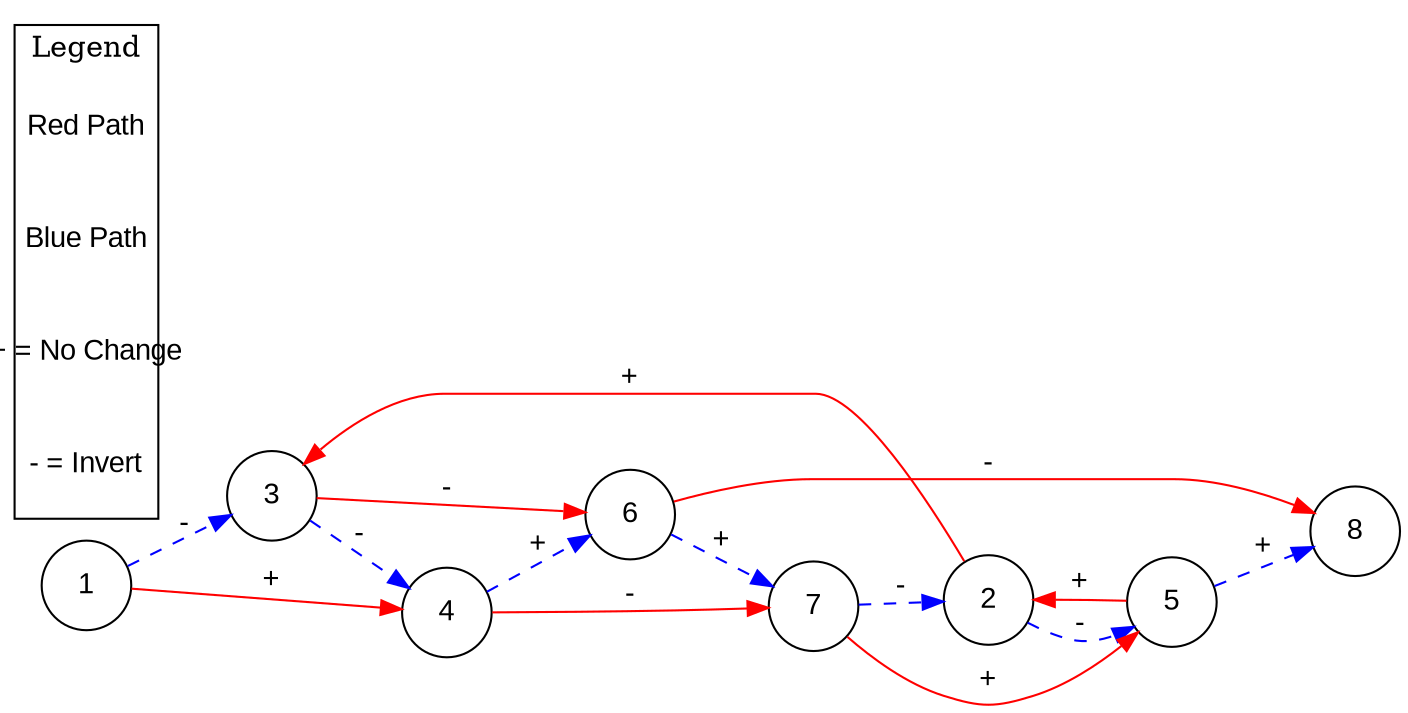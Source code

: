 digraph NashPermuter {
    // Graph settings
    rankdir=LR;
    node [shape=circle, fontname="Arial"];
    edge [fontname="Arial"];

    // States
    node [fixedsize=true, width=0.6]
    1 [label="1"]
    2 [label="2"]
    3 [label="3"]
    4 [label="4"]
    5 [label="5"]
    6 [label="6"]
    7 [label="7"]
    8 [label="8"]

    // Edges for red permutation (using solid lines)
    1 -> 4 [color="red", label="+"];
    4 -> 7 [color="red", label="-"];
    7 -> 5 [color="red", label="+"];
    5 -> 2 [color="red", label="+"];
    2 -> 3 [color="red", label="+"];
    3 -> 6 [color="red", label="-"];
    6 -> 8 [color="red", label="-"];

    // Edges for blue permutation (using dashed lines)
    1 -> 3 [color="blue", style=dashed, label="-"];
    3 -> 4 [color="blue", style=dashed, label="-"];
    4 -> 6 [color="blue", style=dashed, label="+"];
    6 -> 7 [color="blue", style=dashed, label="+"];
    7 -> 2 [color="blue", style=dashed, label="-"];
    2 -> 5 [color="blue", style=dashed, label="-"];
    5 -> 8 [color="blue", style=dashed, label="+"];

    // Legend
    subgraph cluster_legend {
        label="Legend";
        node [shape=plaintext];
        edge [len=1.5];
        l1 [label="Red Path"];
        l2 [label="Blue Path"];
        l3 [label="+ = No Change"];
        l4 [label="- = Invert"];
    }
}
